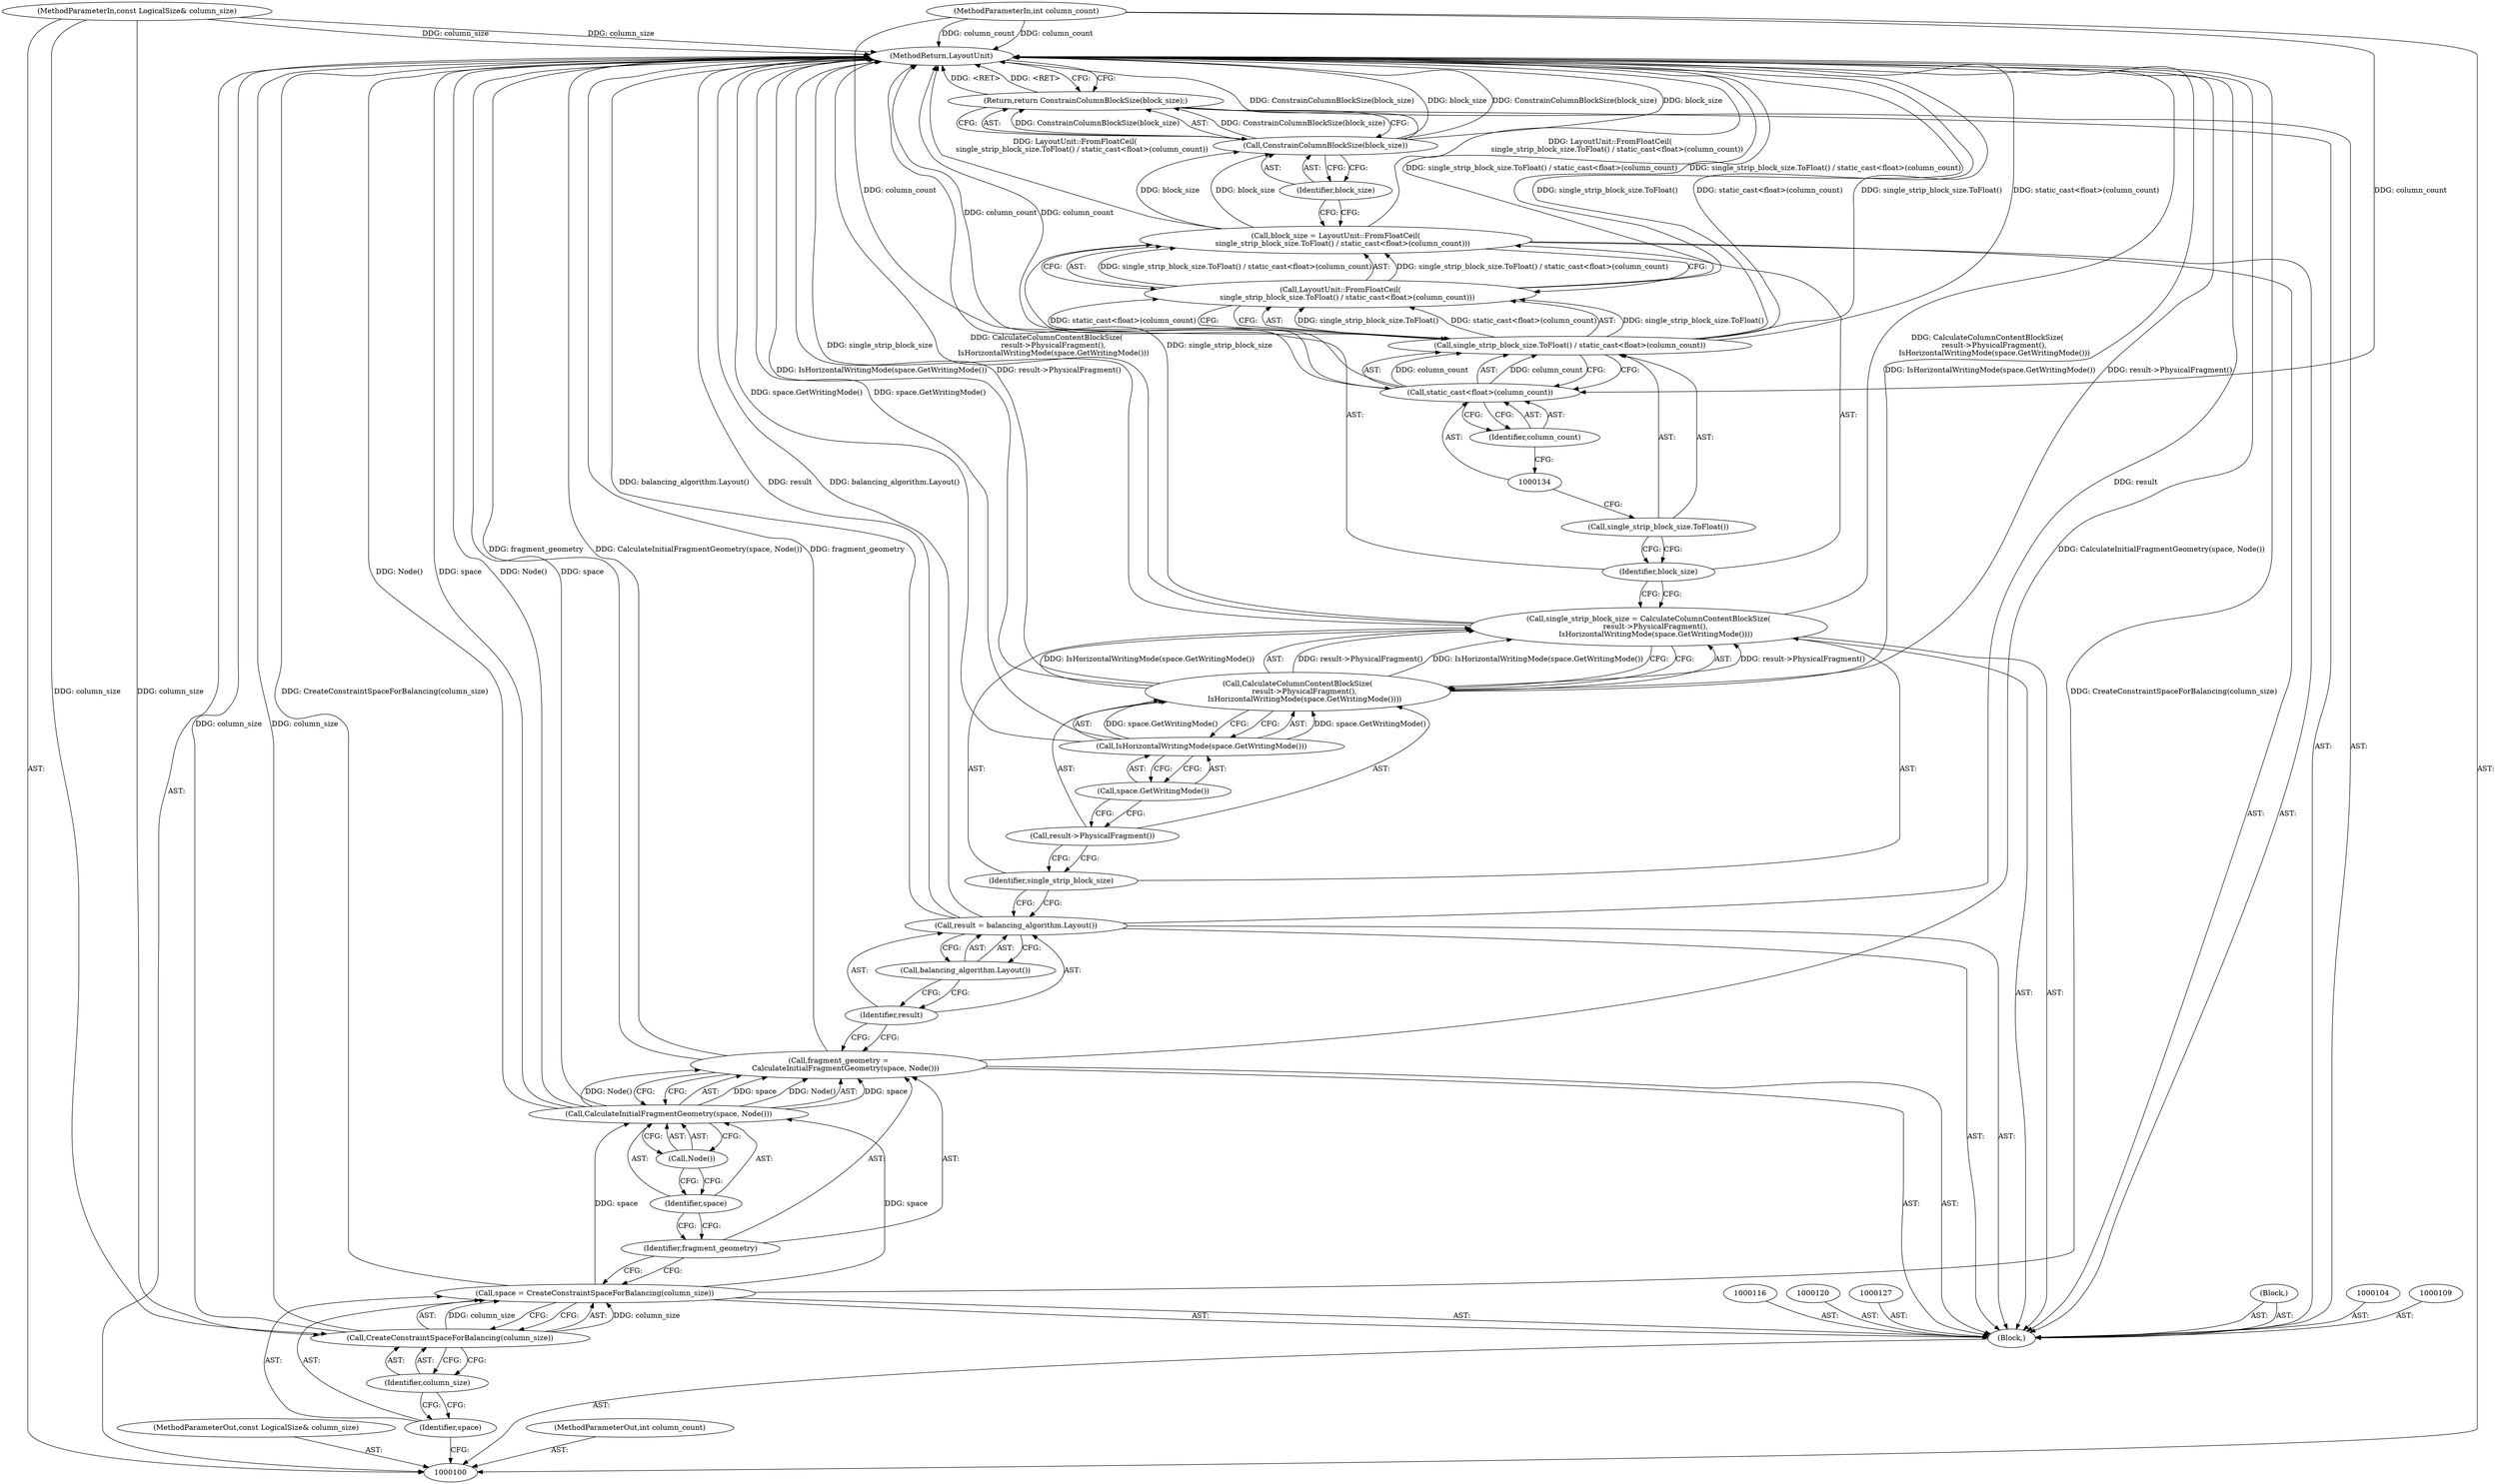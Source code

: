 digraph "0_Chrome_f85716d839636e0814d3309ce1d8f8a2cd1fb9a8" {
"1000139" [label="(MethodReturn,LayoutUnit)"];
"1000121" [label="(Call,single_strip_block_size = CalculateColumnContentBlockSize(\n      result->PhysicalFragment(),\n      IsHorizontalWritingMode(space.GetWritingMode())))"];
"1000122" [label="(Identifier,single_strip_block_size)"];
"1000123" [label="(Call,CalculateColumnContentBlockSize(\n      result->PhysicalFragment(),\n      IsHorizontalWritingMode(space.GetWritingMode())))"];
"1000124" [label="(Call,result->PhysicalFragment())"];
"1000126" [label="(Call,space.GetWritingMode())"];
"1000125" [label="(Call,IsHorizontalWritingMode(space.GetWritingMode()))"];
"1000128" [label="(Call,block_size = LayoutUnit::FromFloatCeil(\n      single_strip_block_size.ToFloat() / static_cast<float>(column_count)))"];
"1000129" [label="(Identifier,block_size)"];
"1000130" [label="(Call,LayoutUnit::FromFloatCeil(\n      single_strip_block_size.ToFloat() / static_cast<float>(column_count)))"];
"1000133" [label="(Call,static_cast<float>(column_count))"];
"1000131" [label="(Call,single_strip_block_size.ToFloat() / static_cast<float>(column_count))"];
"1000132" [label="(Call,single_strip_block_size.ToFloat())"];
"1000135" [label="(Identifier,column_count)"];
"1000136" [label="(Return,return ConstrainColumnBlockSize(block_size);)"];
"1000138" [label="(Identifier,block_size)"];
"1000137" [label="(Call,ConstrainColumnBlockSize(block_size))"];
"1000101" [label="(MethodParameterIn,const LogicalSize& column_size)"];
"1000204" [label="(MethodParameterOut,const LogicalSize& column_size)"];
"1000103" [label="(Block,)"];
"1000102" [label="(MethodParameterIn,int column_count)"];
"1000205" [label="(MethodParameterOut,int column_count)"];
"1000105" [label="(Call,space = CreateConstraintSpaceForBalancing(column_size))"];
"1000106" [label="(Identifier,space)"];
"1000107" [label="(Call,CreateConstraintSpaceForBalancing(column_size))"];
"1000108" [label="(Identifier,column_size)"];
"1000110" [label="(Call,fragment_geometry =\n      CalculateInitialFragmentGeometry(space, Node()))"];
"1000111" [label="(Identifier,fragment_geometry)"];
"1000113" [label="(Identifier,space)"];
"1000114" [label="(Call,Node())"];
"1000112" [label="(Call,CalculateInitialFragmentGeometry(space, Node()))"];
"1000115" [label="(Block,)"];
"1000117" [label="(Call,result = balancing_algorithm.Layout())"];
"1000118" [label="(Identifier,result)"];
"1000119" [label="(Call,balancing_algorithm.Layout())"];
"1000139" -> "1000100"  [label="AST: "];
"1000139" -> "1000136"  [label="CFG: "];
"1000136" -> "1000139"  [label="DDG: <RET>"];
"1000123" -> "1000139"  [label="DDG: IsHorizontalWritingMode(space.GetWritingMode())"];
"1000123" -> "1000139"  [label="DDG: result->PhysicalFragment()"];
"1000107" -> "1000139"  [label="DDG: column_size"];
"1000105" -> "1000139"  [label="DDG: CreateConstraintSpaceForBalancing(column_size)"];
"1000112" -> "1000139"  [label="DDG: Node()"];
"1000112" -> "1000139"  [label="DDG: space"];
"1000117" -> "1000139"  [label="DDG: result"];
"1000117" -> "1000139"  [label="DDG: balancing_algorithm.Layout()"];
"1000121" -> "1000139"  [label="DDG: single_strip_block_size"];
"1000121" -> "1000139"  [label="DDG: CalculateColumnContentBlockSize(\n      result->PhysicalFragment(),\n      IsHorizontalWritingMode(space.GetWritingMode()))"];
"1000110" -> "1000139"  [label="DDG: fragment_geometry"];
"1000110" -> "1000139"  [label="DDG: CalculateInitialFragmentGeometry(space, Node())"];
"1000137" -> "1000139"  [label="DDG: ConstrainColumnBlockSize(block_size)"];
"1000137" -> "1000139"  [label="DDG: block_size"];
"1000128" -> "1000139"  [label="DDG: LayoutUnit::FromFloatCeil(\n      single_strip_block_size.ToFloat() / static_cast<float>(column_count))"];
"1000125" -> "1000139"  [label="DDG: space.GetWritingMode()"];
"1000131" -> "1000139"  [label="DDG: single_strip_block_size.ToFloat()"];
"1000131" -> "1000139"  [label="DDG: static_cast<float>(column_count)"];
"1000102" -> "1000139"  [label="DDG: column_count"];
"1000133" -> "1000139"  [label="DDG: column_count"];
"1000101" -> "1000139"  [label="DDG: column_size"];
"1000130" -> "1000139"  [label="DDG: single_strip_block_size.ToFloat() / static_cast<float>(column_count)"];
"1000121" -> "1000103"  [label="AST: "];
"1000121" -> "1000123"  [label="CFG: "];
"1000122" -> "1000121"  [label="AST: "];
"1000123" -> "1000121"  [label="AST: "];
"1000129" -> "1000121"  [label="CFG: "];
"1000121" -> "1000139"  [label="DDG: single_strip_block_size"];
"1000121" -> "1000139"  [label="DDG: CalculateColumnContentBlockSize(\n      result->PhysicalFragment(),\n      IsHorizontalWritingMode(space.GetWritingMode()))"];
"1000123" -> "1000121"  [label="DDG: result->PhysicalFragment()"];
"1000123" -> "1000121"  [label="DDG: IsHorizontalWritingMode(space.GetWritingMode())"];
"1000122" -> "1000121"  [label="AST: "];
"1000122" -> "1000117"  [label="CFG: "];
"1000124" -> "1000122"  [label="CFG: "];
"1000123" -> "1000121"  [label="AST: "];
"1000123" -> "1000125"  [label="CFG: "];
"1000124" -> "1000123"  [label="AST: "];
"1000125" -> "1000123"  [label="AST: "];
"1000121" -> "1000123"  [label="CFG: "];
"1000123" -> "1000139"  [label="DDG: IsHorizontalWritingMode(space.GetWritingMode())"];
"1000123" -> "1000139"  [label="DDG: result->PhysicalFragment()"];
"1000123" -> "1000121"  [label="DDG: result->PhysicalFragment()"];
"1000123" -> "1000121"  [label="DDG: IsHorizontalWritingMode(space.GetWritingMode())"];
"1000125" -> "1000123"  [label="DDG: space.GetWritingMode()"];
"1000124" -> "1000123"  [label="AST: "];
"1000124" -> "1000122"  [label="CFG: "];
"1000126" -> "1000124"  [label="CFG: "];
"1000126" -> "1000125"  [label="AST: "];
"1000126" -> "1000124"  [label="CFG: "];
"1000125" -> "1000126"  [label="CFG: "];
"1000125" -> "1000123"  [label="AST: "];
"1000125" -> "1000126"  [label="CFG: "];
"1000126" -> "1000125"  [label="AST: "];
"1000123" -> "1000125"  [label="CFG: "];
"1000125" -> "1000139"  [label="DDG: space.GetWritingMode()"];
"1000125" -> "1000123"  [label="DDG: space.GetWritingMode()"];
"1000128" -> "1000103"  [label="AST: "];
"1000128" -> "1000130"  [label="CFG: "];
"1000129" -> "1000128"  [label="AST: "];
"1000130" -> "1000128"  [label="AST: "];
"1000138" -> "1000128"  [label="CFG: "];
"1000128" -> "1000139"  [label="DDG: LayoutUnit::FromFloatCeil(\n      single_strip_block_size.ToFloat() / static_cast<float>(column_count))"];
"1000130" -> "1000128"  [label="DDG: single_strip_block_size.ToFloat() / static_cast<float>(column_count)"];
"1000128" -> "1000137"  [label="DDG: block_size"];
"1000129" -> "1000128"  [label="AST: "];
"1000129" -> "1000121"  [label="CFG: "];
"1000132" -> "1000129"  [label="CFG: "];
"1000130" -> "1000128"  [label="AST: "];
"1000130" -> "1000131"  [label="CFG: "];
"1000131" -> "1000130"  [label="AST: "];
"1000128" -> "1000130"  [label="CFG: "];
"1000130" -> "1000139"  [label="DDG: single_strip_block_size.ToFloat() / static_cast<float>(column_count)"];
"1000130" -> "1000128"  [label="DDG: single_strip_block_size.ToFloat() / static_cast<float>(column_count)"];
"1000131" -> "1000130"  [label="DDG: single_strip_block_size.ToFloat()"];
"1000131" -> "1000130"  [label="DDG: static_cast<float>(column_count)"];
"1000133" -> "1000131"  [label="AST: "];
"1000133" -> "1000135"  [label="CFG: "];
"1000134" -> "1000133"  [label="AST: "];
"1000135" -> "1000133"  [label="AST: "];
"1000131" -> "1000133"  [label="CFG: "];
"1000133" -> "1000139"  [label="DDG: column_count"];
"1000133" -> "1000131"  [label="DDG: column_count"];
"1000102" -> "1000133"  [label="DDG: column_count"];
"1000131" -> "1000130"  [label="AST: "];
"1000131" -> "1000133"  [label="CFG: "];
"1000132" -> "1000131"  [label="AST: "];
"1000133" -> "1000131"  [label="AST: "];
"1000130" -> "1000131"  [label="CFG: "];
"1000131" -> "1000139"  [label="DDG: single_strip_block_size.ToFloat()"];
"1000131" -> "1000139"  [label="DDG: static_cast<float>(column_count)"];
"1000131" -> "1000130"  [label="DDG: single_strip_block_size.ToFloat()"];
"1000131" -> "1000130"  [label="DDG: static_cast<float>(column_count)"];
"1000133" -> "1000131"  [label="DDG: column_count"];
"1000132" -> "1000131"  [label="AST: "];
"1000132" -> "1000129"  [label="CFG: "];
"1000134" -> "1000132"  [label="CFG: "];
"1000135" -> "1000133"  [label="AST: "];
"1000135" -> "1000134"  [label="CFG: "];
"1000133" -> "1000135"  [label="CFG: "];
"1000136" -> "1000103"  [label="AST: "];
"1000136" -> "1000137"  [label="CFG: "];
"1000137" -> "1000136"  [label="AST: "];
"1000139" -> "1000136"  [label="CFG: "];
"1000136" -> "1000139"  [label="DDG: <RET>"];
"1000137" -> "1000136"  [label="DDG: ConstrainColumnBlockSize(block_size)"];
"1000138" -> "1000137"  [label="AST: "];
"1000138" -> "1000128"  [label="CFG: "];
"1000137" -> "1000138"  [label="CFG: "];
"1000137" -> "1000136"  [label="AST: "];
"1000137" -> "1000138"  [label="CFG: "];
"1000138" -> "1000137"  [label="AST: "];
"1000136" -> "1000137"  [label="CFG: "];
"1000137" -> "1000139"  [label="DDG: ConstrainColumnBlockSize(block_size)"];
"1000137" -> "1000139"  [label="DDG: block_size"];
"1000137" -> "1000136"  [label="DDG: ConstrainColumnBlockSize(block_size)"];
"1000128" -> "1000137"  [label="DDG: block_size"];
"1000101" -> "1000100"  [label="AST: "];
"1000101" -> "1000139"  [label="DDG: column_size"];
"1000101" -> "1000107"  [label="DDG: column_size"];
"1000204" -> "1000100"  [label="AST: "];
"1000103" -> "1000100"  [label="AST: "];
"1000104" -> "1000103"  [label="AST: "];
"1000105" -> "1000103"  [label="AST: "];
"1000109" -> "1000103"  [label="AST: "];
"1000110" -> "1000103"  [label="AST: "];
"1000115" -> "1000103"  [label="AST: "];
"1000116" -> "1000103"  [label="AST: "];
"1000117" -> "1000103"  [label="AST: "];
"1000120" -> "1000103"  [label="AST: "];
"1000121" -> "1000103"  [label="AST: "];
"1000127" -> "1000103"  [label="AST: "];
"1000128" -> "1000103"  [label="AST: "];
"1000136" -> "1000103"  [label="AST: "];
"1000102" -> "1000100"  [label="AST: "];
"1000102" -> "1000139"  [label="DDG: column_count"];
"1000102" -> "1000133"  [label="DDG: column_count"];
"1000205" -> "1000100"  [label="AST: "];
"1000105" -> "1000103"  [label="AST: "];
"1000105" -> "1000107"  [label="CFG: "];
"1000106" -> "1000105"  [label="AST: "];
"1000107" -> "1000105"  [label="AST: "];
"1000111" -> "1000105"  [label="CFG: "];
"1000105" -> "1000139"  [label="DDG: CreateConstraintSpaceForBalancing(column_size)"];
"1000107" -> "1000105"  [label="DDG: column_size"];
"1000105" -> "1000112"  [label="DDG: space"];
"1000106" -> "1000105"  [label="AST: "];
"1000106" -> "1000100"  [label="CFG: "];
"1000108" -> "1000106"  [label="CFG: "];
"1000107" -> "1000105"  [label="AST: "];
"1000107" -> "1000108"  [label="CFG: "];
"1000108" -> "1000107"  [label="AST: "];
"1000105" -> "1000107"  [label="CFG: "];
"1000107" -> "1000139"  [label="DDG: column_size"];
"1000107" -> "1000105"  [label="DDG: column_size"];
"1000101" -> "1000107"  [label="DDG: column_size"];
"1000108" -> "1000107"  [label="AST: "];
"1000108" -> "1000106"  [label="CFG: "];
"1000107" -> "1000108"  [label="CFG: "];
"1000110" -> "1000103"  [label="AST: "];
"1000110" -> "1000112"  [label="CFG: "];
"1000111" -> "1000110"  [label="AST: "];
"1000112" -> "1000110"  [label="AST: "];
"1000118" -> "1000110"  [label="CFG: "];
"1000110" -> "1000139"  [label="DDG: fragment_geometry"];
"1000110" -> "1000139"  [label="DDG: CalculateInitialFragmentGeometry(space, Node())"];
"1000112" -> "1000110"  [label="DDG: space"];
"1000112" -> "1000110"  [label="DDG: Node()"];
"1000111" -> "1000110"  [label="AST: "];
"1000111" -> "1000105"  [label="CFG: "];
"1000113" -> "1000111"  [label="CFG: "];
"1000113" -> "1000112"  [label="AST: "];
"1000113" -> "1000111"  [label="CFG: "];
"1000114" -> "1000113"  [label="CFG: "];
"1000114" -> "1000112"  [label="AST: "];
"1000114" -> "1000113"  [label="CFG: "];
"1000112" -> "1000114"  [label="CFG: "];
"1000112" -> "1000110"  [label="AST: "];
"1000112" -> "1000114"  [label="CFG: "];
"1000113" -> "1000112"  [label="AST: "];
"1000114" -> "1000112"  [label="AST: "];
"1000110" -> "1000112"  [label="CFG: "];
"1000112" -> "1000139"  [label="DDG: Node()"];
"1000112" -> "1000139"  [label="DDG: space"];
"1000112" -> "1000110"  [label="DDG: space"];
"1000112" -> "1000110"  [label="DDG: Node()"];
"1000105" -> "1000112"  [label="DDG: space"];
"1000115" -> "1000103"  [label="AST: "];
"1000117" -> "1000103"  [label="AST: "];
"1000117" -> "1000119"  [label="CFG: "];
"1000118" -> "1000117"  [label="AST: "];
"1000119" -> "1000117"  [label="AST: "];
"1000122" -> "1000117"  [label="CFG: "];
"1000117" -> "1000139"  [label="DDG: result"];
"1000117" -> "1000139"  [label="DDG: balancing_algorithm.Layout()"];
"1000118" -> "1000117"  [label="AST: "];
"1000118" -> "1000110"  [label="CFG: "];
"1000119" -> "1000118"  [label="CFG: "];
"1000119" -> "1000117"  [label="AST: "];
"1000119" -> "1000118"  [label="CFG: "];
"1000117" -> "1000119"  [label="CFG: "];
}
